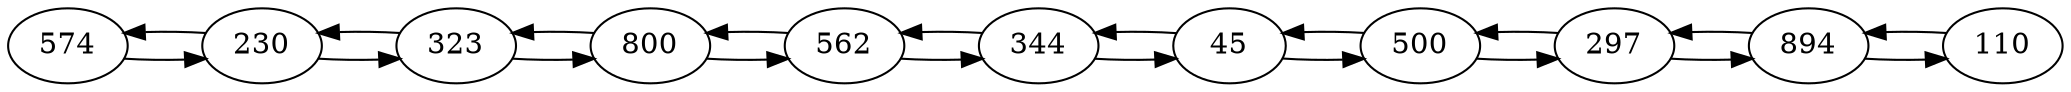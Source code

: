 digraph matriz{
    rankdir = "LR"
574->230
230->323
230->574
323->800
323->230
800->562
800->323
562->344
562->800
344->45
344->562
45->500
45->344
500->297
500->45
297->894
297->500
894->110
894->297
110->894
}